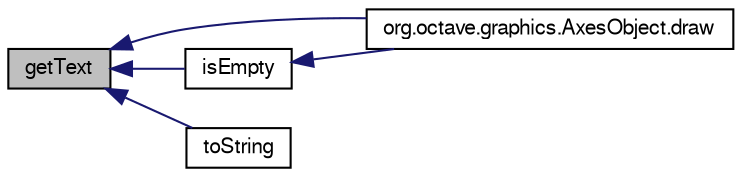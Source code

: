 digraph G
{
  edge [fontname="FreeSans",fontsize="10",labelfontname="FreeSans",labelfontsize="10"];
  node [fontname="FreeSans",fontsize="10",shape=record];
  rankdir="LR";
  Node1 [label="getText",height=0.2,width=0.4,color="black", fillcolor="grey75", style="filled" fontcolor="black"];
  Node1 -> Node2 [dir="back",color="midnightblue",fontsize="10",style="solid",fontname="FreeSans"];
  Node2 [label="org.octave.graphics.AxesObject.draw",height=0.2,width=0.4,color="black", fillcolor="white", style="filled",URL="$classorg_1_1octave_1_1graphics_1_1_axes_object.html#ab32dfc3d7e8e042aade84952afa8e098"];
  Node1 -> Node3 [dir="back",color="midnightblue",fontsize="10",style="solid",fontname="FreeSans"];
  Node3 [label="isEmpty",height=0.2,width=0.4,color="black", fillcolor="white", style="filled",URL="$classorg_1_1octave_1_1graphics_1_1_text_property.html#aa71d41fd3d95c354d4d5e922c6c21210"];
  Node3 -> Node2 [dir="back",color="midnightblue",fontsize="10",style="solid",fontname="FreeSans"];
  Node1 -> Node4 [dir="back",color="midnightblue",fontsize="10",style="solid",fontname="FreeSans"];
  Node4 [label="toString",height=0.2,width=0.4,color="black", fillcolor="white", style="filled",URL="$classorg_1_1octave_1_1graphics_1_1_text_property.html#ad146fa8579a5f8a876c4688cc5a68520"];
}
